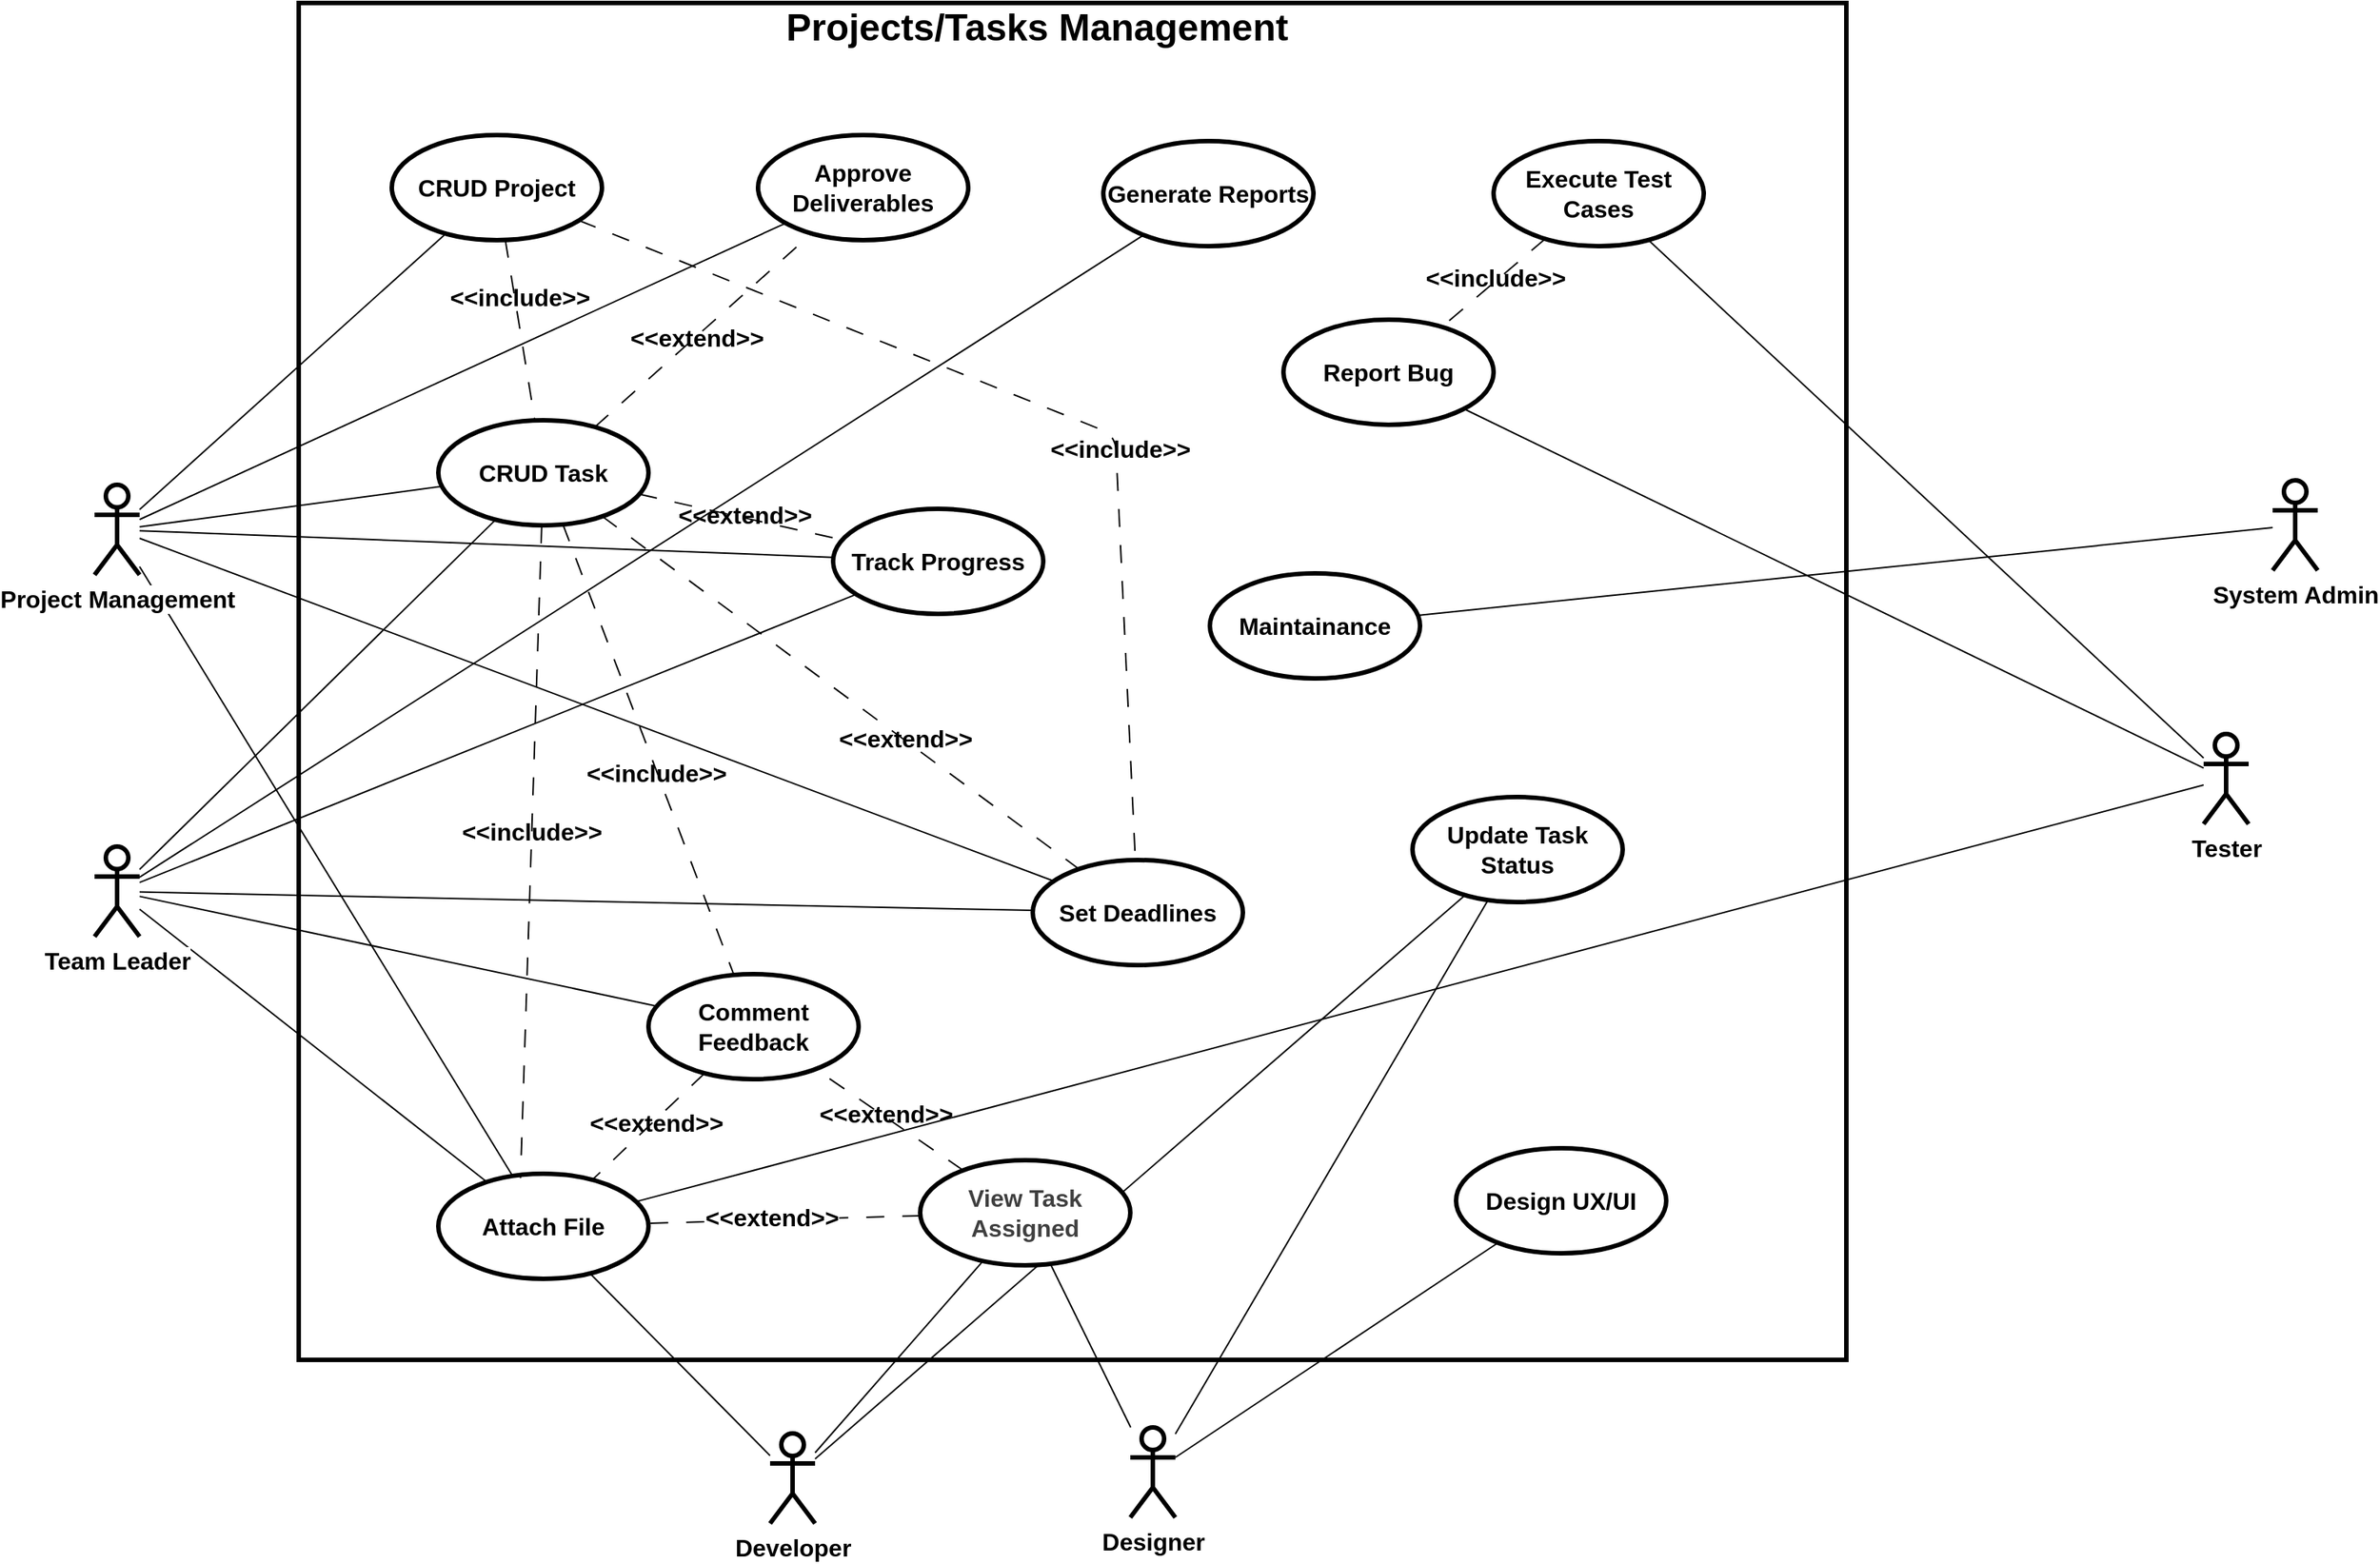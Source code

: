 <mxfile pages="3">
    <diagram id="UU35joSLgJ0_cnc_G92q" name="UseCase">
        <mxGraphModel dx="1126" dy="1014" grid="0" gridSize="10" guides="1" tooltips="1" connect="1" arrows="1" fold="1" page="0" pageScale="1" pageWidth="850" pageHeight="1100" math="0" shadow="0">
            <root>
                <mxCell id="0"/>
                <mxCell id="1" parent="0"/>
                <mxCell id="91" value="" style="rounded=0;whiteSpace=wrap;html=1;strokeColor=default;strokeWidth=3;align=center;verticalAlign=middle;fontFamily=Helvetica;fontSize=16;fontColor=default;fontStyle=1;labelBackgroundColor=none;fillColor=default;movable=0;resizable=0;rotatable=0;deletable=0;editable=0;locked=1;connectable=0;" parent="1" vertex="1">
                    <mxGeometry x="-114" y="-73" width="1031" height="904" as="geometry"/>
                </mxCell>
                <mxCell id="Zst3fWVYxJrD-MXoVC2P-13" value="" style="edgeStyle=none;shape=connector;rounded=0;orthogonalLoop=1;jettySize=auto;html=1;strokeColor=#b85450;align=center;verticalAlign=middle;fontFamily=Helvetica;fontSize=11;fontColor=default;labelBackgroundColor=default;startFill=1;endArrow=none;endFill=1;fillColor=#f8cecc;startArrow=classic;" parent="1" edge="1">
                    <mxGeometry relative="1" as="geometry"/>
                </mxCell>
                <mxCell id="Zst3fWVYxJrD-MXoVC2P-16" value="include" style="edgeLabel;html=1;align=center;verticalAlign=middle;resizable=0;points=[];fontFamily=Helvetica;fontSize=11;fontColor=default;labelBackgroundColor=default;" parent="Zst3fWVYxJrD-MXoVC2P-13" connectable="0" vertex="1">
                    <mxGeometry x="-0.005" y="1" relative="1" as="geometry">
                        <mxPoint as="offset"/>
                    </mxGeometry>
                </mxCell>
                <mxCell id="107" style="edgeStyle=none;shape=connector;rounded=1;html=1;dashed=1;dashPattern=12 12;strokeColor=default;align=center;verticalAlign=middle;fontFamily=Helvetica;fontSize=16;fontColor=default;fontStyle=1;labelBackgroundColor=none;endArrow=none;endFill=0;" parent="1" source="31" target="32" edge="1">
                    <mxGeometry relative="1" as="geometry"/>
                </mxCell>
                <mxCell id="108" value="&amp;lt;&amp;lt;include&amp;gt;&amp;gt;" style="edgeLabel;html=1;align=center;verticalAlign=middle;resizable=0;points=[];strokeColor=default;strokeWidth=3;fontFamily=Helvetica;fontSize=16;fontColor=default;fontStyle=1;labelBackgroundColor=none;fillColor=default;" parent="107" vertex="1" connectable="0">
                    <mxGeometry x="-0.37" y="3" relative="1" as="geometry">
                        <mxPoint as="offset"/>
                    </mxGeometry>
                </mxCell>
                <mxCell id="109" style="edgeStyle=none;shape=connector;rounded=1;html=1;dashed=1;dashPattern=12 12;strokeColor=default;align=center;verticalAlign=middle;fontFamily=Helvetica;fontSize=16;fontColor=default;fontStyle=1;labelBackgroundColor=none;endArrow=none;endFill=0;" parent="1" source="31" target="33" edge="1">
                    <mxGeometry relative="1" as="geometry">
                        <Array as="points">
                            <mxPoint x="430" y="215"/>
                        </Array>
                    </mxGeometry>
                </mxCell>
                <mxCell id="110" value="&amp;lt;&amp;lt;include&amp;gt;&amp;gt;" style="edgeLabel;html=1;align=center;verticalAlign=middle;resizable=0;points=[];strokeColor=default;strokeWidth=3;fontFamily=Helvetica;fontSize=16;fontColor=default;fontStyle=1;labelBackgroundColor=none;fillColor=default;" parent="109" vertex="1" connectable="0">
                    <mxGeometry x="0.179" y="2" relative="1" as="geometry">
                        <mxPoint as="offset"/>
                    </mxGeometry>
                </mxCell>
                <mxCell id="31" value="CRUD Project" style="ellipse;whiteSpace=wrap;html=1;fontFamily=Helvetica;fontSize=16;fontColor=default;labelBackgroundColor=none;fontStyle=1;strokeWidth=3;" parent="1" vertex="1">
                    <mxGeometry x="-52" y="15" width="140" height="70" as="geometry"/>
                </mxCell>
                <mxCell id="101" style="edgeStyle=none;shape=connector;rounded=1;html=1;dashed=1;dashPattern=12 12;strokeColor=default;align=center;verticalAlign=middle;fontFamily=Helvetica;fontSize=16;fontColor=default;fontStyle=1;labelBackgroundColor=none;endArrow=none;endFill=0;" parent="1" source="32" target="35" edge="1">
                    <mxGeometry relative="1" as="geometry"/>
                </mxCell>
                <mxCell id="102" value="&amp;lt;&amp;lt;include&amp;gt;&amp;gt;" style="edgeLabel;html=1;align=center;verticalAlign=middle;resizable=0;points=[];strokeColor=default;strokeWidth=3;fontFamily=Helvetica;fontSize=16;fontColor=default;fontStyle=1;labelBackgroundColor=none;fillColor=default;" parent="101" vertex="1" connectable="0">
                    <mxGeometry x="0.101" y="-1" relative="1" as="geometry">
                        <mxPoint as="offset"/>
                    </mxGeometry>
                </mxCell>
                <mxCell id="103" style="edgeStyle=none;shape=connector;rounded=1;html=1;dashed=1;dashPattern=12 12;strokeColor=default;align=center;verticalAlign=middle;fontFamily=Helvetica;fontSize=16;fontColor=default;fontStyle=1;labelBackgroundColor=none;endArrow=none;endFill=0;" parent="1" source="32" target="36" edge="1">
                    <mxGeometry relative="1" as="geometry"/>
                </mxCell>
                <mxCell id="104" value="&amp;lt;&amp;lt;extend&amp;gt;&amp;gt;" style="edgeLabel;html=1;align=center;verticalAlign=middle;resizable=0;points=[];strokeColor=default;strokeWidth=3;fontFamily=Helvetica;fontSize=16;fontColor=default;fontStyle=1;labelBackgroundColor=none;fillColor=default;" parent="103" vertex="1" connectable="0">
                    <mxGeometry x="-0.142" relative="1" as="geometry">
                        <mxPoint x="6" y="-4" as="offset"/>
                    </mxGeometry>
                </mxCell>
                <mxCell id="105" style="edgeStyle=none;shape=connector;rounded=1;html=1;dashed=1;dashPattern=12 12;strokeColor=default;align=center;verticalAlign=middle;fontFamily=Helvetica;fontSize=16;fontColor=default;fontStyle=1;labelBackgroundColor=none;endArrow=none;endFill=0;" parent="1" source="32" target="37" edge="1">
                    <mxGeometry relative="1" as="geometry"/>
                </mxCell>
                <mxCell id="106" value="&amp;lt;&amp;lt;extend&amp;gt;&amp;gt;" style="edgeLabel;html=1;align=center;verticalAlign=middle;resizable=0;points=[];strokeColor=default;strokeWidth=3;fontFamily=Helvetica;fontSize=16;fontColor=default;fontStyle=1;labelBackgroundColor=none;fillColor=default;" parent="105" vertex="1" connectable="0">
                    <mxGeometry x="0.032" y="2" relative="1" as="geometry">
                        <mxPoint as="offset"/>
                    </mxGeometry>
                </mxCell>
                <mxCell id="111" style="edgeStyle=none;shape=connector;rounded=1;html=1;dashed=1;dashPattern=12 12;strokeColor=default;align=center;verticalAlign=middle;fontFamily=Helvetica;fontSize=16;fontColor=default;fontStyle=1;labelBackgroundColor=none;endArrow=none;endFill=0;" parent="1" source="32" target="33" edge="1">
                    <mxGeometry relative="1" as="geometry"/>
                </mxCell>
                <mxCell id="112" value="&amp;lt;&amp;lt;extend&amp;gt;&amp;gt;" style="edgeLabel;html=1;align=center;verticalAlign=middle;resizable=0;points=[];strokeColor=default;strokeWidth=3;fontFamily=Helvetica;fontSize=16;fontColor=default;fontStyle=1;labelBackgroundColor=none;fillColor=default;" parent="111" vertex="1" connectable="0">
                    <mxGeometry x="0.264" y="1" relative="1" as="geometry">
                        <mxPoint as="offset"/>
                    </mxGeometry>
                </mxCell>
                <mxCell id="32" value="CRUD Task" style="ellipse;whiteSpace=wrap;html=1;fontFamily=Helvetica;fontSize=16;fontColor=default;labelBackgroundColor=none;fontStyle=1;strokeWidth=3;" parent="1" vertex="1">
                    <mxGeometry x="-21" y="205" width="140" height="70" as="geometry"/>
                </mxCell>
                <mxCell id="33" value="Set Deadlines" style="ellipse;whiteSpace=wrap;html=1;fontFamily=Helvetica;fontSize=16;fontColor=default;labelBackgroundColor=none;fontStyle=1;strokeWidth=3;" parent="1" vertex="1">
                    <mxGeometry x="375" y="498" width="140" height="70" as="geometry"/>
                </mxCell>
                <mxCell id="34" value="Attach File" style="ellipse;whiteSpace=wrap;html=1;fontFamily=Helvetica;fontSize=16;fontColor=default;labelBackgroundColor=none;fontStyle=1;strokeWidth=3;" parent="1" vertex="1">
                    <mxGeometry x="-21" y="707" width="140" height="70" as="geometry"/>
                </mxCell>
                <mxCell id="115" style="edgeStyle=none;shape=connector;rounded=1;html=1;dashed=1;dashPattern=12 12;strokeColor=default;align=center;verticalAlign=middle;fontFamily=Helvetica;fontSize=16;fontColor=default;fontStyle=1;labelBackgroundColor=none;endArrow=none;endFill=0;" parent="1" source="35" target="34" edge="1">
                    <mxGeometry relative="1" as="geometry"/>
                </mxCell>
                <mxCell id="116" value="&amp;lt;&amp;lt;extend&amp;gt;&amp;gt;" style="edgeLabel;html=1;align=center;verticalAlign=middle;resizable=0;points=[];strokeColor=default;strokeWidth=3;fontFamily=Helvetica;fontSize=16;fontColor=default;fontStyle=1;labelBackgroundColor=none;fillColor=default;" parent="115" vertex="1" connectable="0">
                    <mxGeometry x="-0.107" y="1" relative="1" as="geometry">
                        <mxPoint as="offset"/>
                    </mxGeometry>
                </mxCell>
                <mxCell id="35" value="Comment Feedback" style="ellipse;whiteSpace=wrap;html=1;fontFamily=Helvetica;fontSize=16;fontColor=default;labelBackgroundColor=none;fontStyle=1;strokeWidth=3;" parent="1" vertex="1">
                    <mxGeometry x="119" y="574" width="140" height="70" as="geometry"/>
                </mxCell>
                <mxCell id="36" value="Approve Deliverables" style="ellipse;whiteSpace=wrap;html=1;fontFamily=Helvetica;fontSize=16;fontColor=default;labelBackgroundColor=none;fontStyle=1;strokeWidth=3;" parent="1" vertex="1">
                    <mxGeometry x="192" y="15" width="140" height="70" as="geometry"/>
                </mxCell>
                <mxCell id="37" value="Track Progress" style="ellipse;whiteSpace=wrap;html=1;fontFamily=Helvetica;fontSize=16;fontColor=default;labelBackgroundColor=none;fontStyle=1;strokeWidth=3;" parent="1" vertex="1">
                    <mxGeometry x="242" y="264" width="140" height="70" as="geometry"/>
                </mxCell>
                <mxCell id="38" value="Generate Reports" style="ellipse;whiteSpace=wrap;html=1;fontFamily=Helvetica;fontSize=16;fontColor=default;labelBackgroundColor=none;fontStyle=1;strokeWidth=3;" parent="1" vertex="1">
                    <mxGeometry x="422" y="19" width="140" height="70" as="geometry"/>
                </mxCell>
                <mxCell id="119" style="edgeStyle=none;shape=connector;rounded=1;html=1;dashed=1;dashPattern=12 12;strokeColor=default;align=center;verticalAlign=middle;fontFamily=Helvetica;fontSize=16;fontColor=default;fontStyle=1;labelBackgroundColor=none;endArrow=none;endFill=0;" parent="1" source="39" target="117" edge="1">
                    <mxGeometry relative="1" as="geometry"/>
                </mxCell>
                <mxCell id="120" value="&amp;lt;&amp;lt;include&amp;gt;&amp;gt;" style="edgeLabel;html=1;align=center;verticalAlign=middle;resizable=0;points=[];strokeColor=default;strokeWidth=3;fontFamily=Helvetica;fontSize=16;fontColor=default;fontStyle=1;labelBackgroundColor=none;fillColor=default;" parent="119" vertex="1" connectable="0">
                    <mxGeometry x="-0.084" y="-2" relative="1" as="geometry">
                        <mxPoint x="-1" as="offset"/>
                    </mxGeometry>
                </mxCell>
                <mxCell id="39" value="Execute Test Cases" style="ellipse;whiteSpace=wrap;html=1;fontFamily=Helvetica;fontSize=16;fontColor=default;labelBackgroundColor=none;fontStyle=1;strokeWidth=3;" parent="1" vertex="1">
                    <mxGeometry x="682" y="19" width="140" height="70" as="geometry"/>
                </mxCell>
                <mxCell id="40" value="Maintainance" style="ellipse;whiteSpace=wrap;html=1;fontFamily=Helvetica;fontSize=16;fontColor=default;labelBackgroundColor=none;fontStyle=1;strokeWidth=3;" parent="1" vertex="1">
                    <mxGeometry x="493" y="307" width="140" height="70" as="geometry"/>
                </mxCell>
                <mxCell id="43" style="edgeStyle=none;shape=connector;rounded=1;html=1;strokeColor=default;align=center;verticalAlign=middle;fontFamily=Helvetica;fontSize=11;fontColor=default;labelBackgroundColor=default;endArrow=none;endFill=0;" parent="1" source="42" target="31" edge="1">
                    <mxGeometry relative="1" as="geometry"/>
                </mxCell>
                <mxCell id="44" style="edgeStyle=none;shape=connector;rounded=1;html=1;strokeColor=default;align=center;verticalAlign=middle;fontFamily=Helvetica;fontSize=11;fontColor=default;labelBackgroundColor=default;endArrow=none;endFill=0;" parent="1" source="42" target="32" edge="1">
                    <mxGeometry relative="1" as="geometry"/>
                </mxCell>
                <mxCell id="46" style="edgeStyle=none;shape=connector;rounded=1;html=1;strokeColor=default;align=center;verticalAlign=middle;fontFamily=Helvetica;fontSize=11;fontColor=default;labelBackgroundColor=default;endArrow=none;endFill=0;" parent="1" source="42" target="33" edge="1">
                    <mxGeometry relative="1" as="geometry"/>
                </mxCell>
                <mxCell id="47" style="edgeStyle=none;shape=connector;rounded=1;html=1;strokeColor=default;align=center;verticalAlign=middle;fontFamily=Helvetica;fontSize=11;fontColor=default;labelBackgroundColor=default;endArrow=none;endFill=0;" parent="1" source="42" target="34" edge="1">
                    <mxGeometry relative="1" as="geometry"/>
                </mxCell>
                <mxCell id="66" style="edgeStyle=none;shape=connector;rounded=1;html=1;strokeColor=default;align=center;verticalAlign=middle;fontFamily=Helvetica;fontSize=16;fontColor=default;fontStyle=1;labelBackgroundColor=default;endArrow=none;endFill=0;" parent="1" source="42" target="36" edge="1">
                    <mxGeometry relative="1" as="geometry"/>
                </mxCell>
                <mxCell id="76" style="edgeStyle=none;shape=connector;rounded=1;html=1;strokeColor=default;align=center;verticalAlign=middle;fontFamily=Helvetica;fontSize=16;fontColor=default;fontStyle=1;labelBackgroundColor=default;endArrow=none;endFill=0;" parent="1" source="42" target="37" edge="1">
                    <mxGeometry relative="1" as="geometry"/>
                </mxCell>
                <mxCell id="42" value="Project Management" style="shape=umlActor;verticalLabelPosition=bottom;verticalAlign=top;html=1;fontFamily=Helvetica;fontSize=16;fontColor=default;labelBackgroundColor=default;fontStyle=1;strokeWidth=3;" parent="1" vertex="1">
                    <mxGeometry x="-250" y="248" width="30" height="60" as="geometry"/>
                </mxCell>
                <mxCell id="53" style="edgeStyle=none;shape=connector;rounded=1;html=1;strokeColor=default;align=center;verticalAlign=middle;fontFamily=Helvetica;fontSize=16;fontColor=default;fontStyle=1;labelBackgroundColor=none;endArrow=none;endFill=0;" parent="1" source="50" target="40" edge="1">
                    <mxGeometry relative="1" as="geometry"/>
                </mxCell>
                <mxCell id="50" value="System Admin" style="shape=umlActor;verticalLabelPosition=bottom;verticalAlign=top;html=1;strokeColor=default;strokeWidth=3;align=center;fontFamily=Helvetica;fontSize=16;fontColor=default;fontStyle=1;labelBackgroundColor=default;fillColor=default;" parent="1" vertex="1">
                    <mxGeometry x="1201" y="245" width="30" height="60" as="geometry"/>
                </mxCell>
                <mxCell id="62" style="edgeStyle=none;shape=connector;rounded=1;html=1;strokeColor=default;align=center;verticalAlign=middle;fontFamily=Helvetica;fontSize=16;fontColor=default;fontStyle=1;labelBackgroundColor=default;endArrow=none;endFill=0;" parent="1" source="57" target="32" edge="1">
                    <mxGeometry relative="1" as="geometry"/>
                </mxCell>
                <mxCell id="63" style="edgeStyle=none;shape=connector;rounded=1;html=1;strokeColor=default;align=center;verticalAlign=middle;fontFamily=Helvetica;fontSize=16;fontColor=default;fontStyle=1;labelBackgroundColor=default;endArrow=none;endFill=0;" parent="1" source="57" target="33" edge="1">
                    <mxGeometry relative="1" as="geometry"/>
                </mxCell>
                <mxCell id="65" style="edgeStyle=none;shape=connector;rounded=1;html=1;strokeColor=default;align=center;verticalAlign=middle;fontFamily=Helvetica;fontSize=16;fontColor=default;fontStyle=1;labelBackgroundColor=default;endArrow=none;endFill=0;" parent="1" source="57" target="34" edge="1">
                    <mxGeometry relative="1" as="geometry"/>
                </mxCell>
                <mxCell id="67" style="edgeStyle=none;shape=connector;rounded=1;html=1;strokeColor=default;align=center;verticalAlign=middle;fontFamily=Helvetica;fontSize=16;fontColor=default;fontStyle=1;labelBackgroundColor=default;endArrow=none;endFill=0;" parent="1" source="57" target="37" edge="1">
                    <mxGeometry relative="1" as="geometry"/>
                </mxCell>
                <mxCell id="68" style="edgeStyle=none;shape=connector;rounded=1;html=1;strokeColor=default;align=center;verticalAlign=middle;fontFamily=Helvetica;fontSize=16;fontColor=default;fontStyle=1;labelBackgroundColor=default;endArrow=none;endFill=0;" parent="1" source="57" target="38" edge="1">
                    <mxGeometry relative="1" as="geometry"/>
                </mxCell>
                <mxCell id="69" style="edgeStyle=none;shape=connector;rounded=1;html=1;strokeColor=default;align=center;verticalAlign=middle;fontFamily=Helvetica;fontSize=16;fontColor=default;fontStyle=1;labelBackgroundColor=default;endArrow=none;endFill=0;" parent="1" source="57" target="35" edge="1">
                    <mxGeometry relative="1" as="geometry"/>
                </mxCell>
                <mxCell id="57" value="Team Leader" style="shape=umlActor;verticalLabelPosition=bottom;verticalAlign=top;html=1;strokeColor=default;strokeWidth=3;align=center;fontFamily=Helvetica;fontSize=16;fontColor=default;fontStyle=1;labelBackgroundColor=default;fillColor=default;" parent="1" vertex="1">
                    <mxGeometry x="-250" y="489" width="30" height="60" as="geometry"/>
                </mxCell>
                <mxCell id="72" style="edgeStyle=none;shape=connector;rounded=1;html=1;strokeColor=default;align=center;verticalAlign=middle;fontFamily=Helvetica;fontSize=16;fontColor=default;fontStyle=1;labelBackgroundColor=default;endArrow=none;endFill=0;" parent="1" source="70" target="39" edge="1">
                    <mxGeometry relative="1" as="geometry"/>
                </mxCell>
                <mxCell id="85" style="edgeStyle=none;shape=connector;rounded=1;html=1;strokeColor=default;align=center;verticalAlign=middle;fontFamily=Helvetica;fontSize=16;fontColor=default;fontStyle=1;labelBackgroundColor=none;endArrow=none;endFill=0;" parent="1" source="70" target="34" edge="1">
                    <mxGeometry relative="1" as="geometry"/>
                </mxCell>
                <mxCell id="118" style="edgeStyle=none;shape=connector;rounded=1;html=1;strokeColor=default;align=center;verticalAlign=middle;fontFamily=Helvetica;fontSize=16;fontColor=default;fontStyle=1;labelBackgroundColor=none;endArrow=none;endFill=0;" parent="1" source="70" target="117" edge="1">
                    <mxGeometry relative="1" as="geometry"/>
                </mxCell>
                <mxCell id="70" value="Tester" style="shape=umlActor;verticalLabelPosition=bottom;verticalAlign=top;html=1;strokeColor=default;strokeWidth=3;align=center;fontFamily=Helvetica;fontSize=16;fontColor=default;fontStyle=1;labelBackgroundColor=default;fillColor=default;" parent="1" vertex="1">
                    <mxGeometry x="1155" y="414" width="30" height="60" as="geometry"/>
                </mxCell>
                <mxCell id="83" style="edgeStyle=none;shape=connector;rounded=1;html=1;strokeColor=default;align=center;verticalAlign=middle;fontFamily=Helvetica;fontSize=16;fontColor=default;fontStyle=1;labelBackgroundColor=none;endArrow=none;endFill=0;" parent="1" source="73" target="81" edge="1">
                    <mxGeometry relative="1" as="geometry"/>
                </mxCell>
                <mxCell id="84" style="edgeStyle=none;shape=connector;rounded=1;html=1;strokeColor=default;align=center;verticalAlign=middle;fontFamily=Helvetica;fontSize=16;fontColor=default;fontStyle=1;labelBackgroundColor=none;endArrow=none;endFill=0;" parent="1" source="73" target="34" edge="1">
                    <mxGeometry relative="1" as="geometry"/>
                </mxCell>
                <mxCell id="88" style="edgeStyle=none;shape=connector;rounded=1;html=1;strokeColor=default;align=center;verticalAlign=middle;fontFamily=Helvetica;fontSize=16;fontColor=default;fontStyle=1;labelBackgroundColor=none;endArrow=none;endFill=0;" parent="1" source="73" target="87" edge="1">
                    <mxGeometry relative="1" as="geometry"/>
                </mxCell>
                <mxCell id="73" value="Developer" style="shape=umlActor;verticalLabelPosition=bottom;verticalAlign=top;html=1;strokeColor=default;strokeWidth=3;align=center;fontFamily=Helvetica;fontSize=16;fontColor=default;fontStyle=1;labelBackgroundColor=default;fillColor=default;" parent="1" vertex="1">
                    <mxGeometry x="200" y="880" width="30" height="60" as="geometry"/>
                </mxCell>
                <mxCell id="79" style="edgeStyle=none;shape=connector;rounded=1;html=1;strokeColor=default;align=center;verticalAlign=middle;fontFamily=Helvetica;fontSize=16;fontColor=default;fontStyle=1;labelBackgroundColor=none;endArrow=none;endFill=0;" parent="1" source="74" target="77" edge="1">
                    <mxGeometry relative="1" as="geometry"/>
                </mxCell>
                <mxCell id="82" style="edgeStyle=none;shape=connector;rounded=1;html=1;strokeColor=default;align=center;verticalAlign=middle;fontFamily=Helvetica;fontSize=16;fontColor=default;fontStyle=1;labelBackgroundColor=none;endArrow=none;endFill=0;" parent="1" source="74" target="81" edge="1">
                    <mxGeometry relative="1" as="geometry"/>
                </mxCell>
                <mxCell id="89" style="edgeStyle=none;shape=connector;rounded=1;html=1;strokeColor=default;align=center;verticalAlign=middle;fontFamily=Helvetica;fontSize=16;fontColor=default;fontStyle=1;labelBackgroundColor=none;endArrow=none;endFill=0;" parent="1" source="74" target="87" edge="1">
                    <mxGeometry relative="1" as="geometry"/>
                </mxCell>
                <mxCell id="74" value="Designer" style="shape=umlActor;verticalLabelPosition=bottom;verticalAlign=top;html=1;strokeColor=default;strokeWidth=3;align=center;fontFamily=Helvetica;fontSize=16;fontColor=default;fontStyle=1;labelBackgroundColor=default;fillColor=default;" parent="1" vertex="1">
                    <mxGeometry x="440" y="876" width="30" height="60" as="geometry"/>
                </mxCell>
                <mxCell id="77" value="&lt;div&gt;&lt;span&gt;&lt;br&gt;&lt;/span&gt;&lt;/div&gt;&lt;div&gt;&lt;span&gt;Design UX/UI&lt;/span&gt;&lt;/div&gt;" style="ellipse;whiteSpace=wrap;html=1;strokeColor=default;strokeWidth=3;align=center;verticalAlign=top;fontFamily=Helvetica;fontSize=16;fontColor=default;fontStyle=1;labelBackgroundColor=none;fillColor=default;" parent="1" vertex="1">
                    <mxGeometry x="657" y="690" width="140" height="70" as="geometry"/>
                </mxCell>
                <mxCell id="113" style="edgeStyle=none;shape=connector;rounded=1;html=1;dashed=1;dashPattern=12 12;strokeColor=default;align=center;verticalAlign=middle;fontFamily=Helvetica;fontSize=16;fontColor=default;fontStyle=1;labelBackgroundColor=none;endArrow=none;endFill=0;" parent="1" source="81" target="35" edge="1">
                    <mxGeometry relative="1" as="geometry"/>
                </mxCell>
                <mxCell id="114" value="&amp;lt;&amp;lt;extend&amp;gt;&amp;gt;" style="edgeLabel;html=1;align=center;verticalAlign=middle;resizable=0;points=[];strokeColor=default;strokeWidth=3;fontFamily=Helvetica;fontSize=16;fontColor=default;fontStyle=1;labelBackgroundColor=none;fillColor=default;" parent="113" vertex="1" connectable="0">
                    <mxGeometry x="0.073" y="-2" relative="1" as="geometry">
                        <mxPoint as="offset"/>
                    </mxGeometry>
                </mxCell>
                <mxCell id="121" style="edgeStyle=none;shape=connector;rounded=1;html=1;dashed=1;dashPattern=12 12;strokeColor=default;align=center;verticalAlign=middle;fontFamily=Helvetica;fontSize=16;fontColor=default;fontStyle=1;labelBackgroundColor=none;endArrow=none;endFill=0;" parent="1" source="81" target="34" edge="1">
                    <mxGeometry relative="1" as="geometry"/>
                </mxCell>
                <mxCell id="122" value="&amp;lt;&amp;lt;extend&amp;gt;&amp;gt;" style="edgeLabel;html=1;align=center;verticalAlign=middle;resizable=0;points=[];strokeColor=default;strokeWidth=3;fontFamily=Helvetica;fontSize=16;fontColor=default;fontStyle=1;labelBackgroundColor=default;fillColor=default;" parent="121" vertex="1" connectable="0">
                    <mxGeometry x="0.091" y="-2" relative="1" as="geometry">
                        <mxPoint as="offset"/>
                    </mxGeometry>
                </mxCell>
                <mxCell id="81" value="&lt;span style=&quot;color: rgb(63, 63, 63);&quot;&gt;View Task Assigned&lt;/span&gt;" style="ellipse;whiteSpace=wrap;html=1;strokeColor=default;strokeWidth=3;align=center;verticalAlign=middle;fontFamily=Helvetica;fontSize=16;fontColor=default;fontStyle=1;labelBackgroundColor=none;fillColor=default;" parent="1" vertex="1">
                    <mxGeometry x="300" y="698" width="140" height="70" as="geometry"/>
                </mxCell>
                <mxCell id="87" value="Update Task Status" style="ellipse;whiteSpace=wrap;html=1;strokeColor=default;strokeWidth=3;align=center;verticalAlign=middle;fontFamily=Helvetica;fontSize=16;fontColor=default;fontStyle=1;labelBackgroundColor=none;fillColor=default;" parent="1" vertex="1">
                    <mxGeometry x="628" y="456" width="140" height="70" as="geometry"/>
                </mxCell>
                <mxCell id="92" value="&lt;font style=&quot;font-size: 25px;&quot;&gt;Projects/Tasks Management&lt;/font&gt;" style="text;html=1;align=center;verticalAlign=middle;whiteSpace=wrap;rounded=0;fontFamily=Helvetica;fontSize=16;fontColor=default;fontStyle=1;labelBackgroundColor=none;" parent="1" vertex="1">
                    <mxGeometry x="131" y="-73" width="494" height="30" as="geometry"/>
                </mxCell>
                <mxCell id="98" style="edgeStyle=none;shape=connector;rounded=1;html=1;entryX=0.391;entryY=0.041;entryDx=0;entryDy=0;entryPerimeter=0;strokeColor=default;align=center;verticalAlign=middle;fontFamily=Helvetica;fontSize=16;fontColor=default;fontStyle=1;labelBackgroundColor=none;endArrow=none;endFill=0;dashed=1;dashPattern=12 12;" parent="1" source="32" target="34" edge="1">
                    <mxGeometry relative="1" as="geometry"/>
                </mxCell>
                <mxCell id="99" value="&amp;lt;&amp;lt;include&amp;gt;&amp;gt;" style="edgeLabel;html=1;align=center;verticalAlign=middle;resizable=0;points=[];strokeColor=default;strokeWidth=3;fontFamily=Helvetica;fontSize=16;fontColor=default;fontStyle=1;labelBackgroundColor=none;fillColor=default;" parent="98" vertex="1" connectable="0">
                    <mxGeometry x="-0.063" y="-1" relative="1" as="geometry">
                        <mxPoint as="offset"/>
                    </mxGeometry>
                </mxCell>
                <mxCell id="117" value="Report Bug" style="ellipse;whiteSpace=wrap;html=1;fontFamily=Helvetica;fontSize=16;fontColor=default;labelBackgroundColor=none;fontStyle=1;strokeWidth=3;" parent="1" vertex="1">
                    <mxGeometry x="542" y="138" width="140" height="70" as="geometry"/>
                </mxCell>
            </root>
        </mxGraphModel>
    </diagram>
</mxfile>